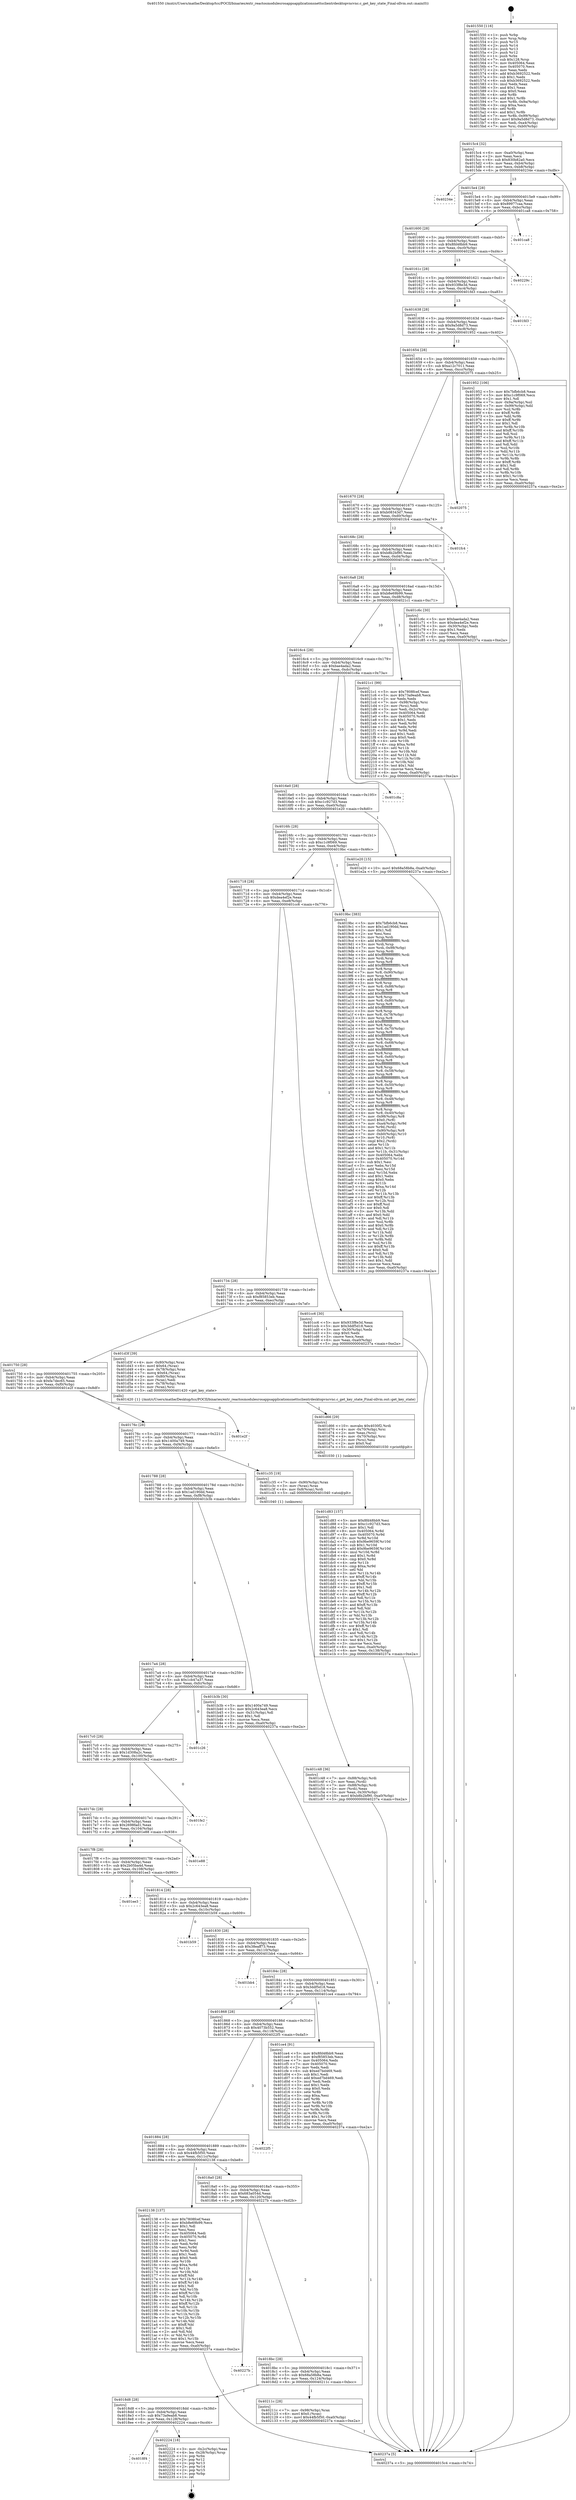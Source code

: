 digraph "0x401550" {
  label = "0x401550 (/mnt/c/Users/mathe/Desktop/tcc/POCII/binaries/extr_reactosmodulesrosappsapplicationsnettsclientrdesktopvncvnc.c_get_key_state_Final-ollvm.out::main(0))"
  labelloc = "t"
  node[shape=record]

  Entry [label="",width=0.3,height=0.3,shape=circle,fillcolor=black,style=filled]
  "0x4015c4" [label="{
     0x4015c4 [32]\l
     | [instrs]\l
     &nbsp;&nbsp;0x4015c4 \<+6\>: mov -0xa0(%rbp),%eax\l
     &nbsp;&nbsp;0x4015ca \<+2\>: mov %eax,%ecx\l
     &nbsp;&nbsp;0x4015cc \<+6\>: sub $0x830b82a0,%ecx\l
     &nbsp;&nbsp;0x4015d2 \<+6\>: mov %eax,-0xb4(%rbp)\l
     &nbsp;&nbsp;0x4015d8 \<+6\>: mov %ecx,-0xb8(%rbp)\l
     &nbsp;&nbsp;0x4015de \<+6\>: je 000000000040234e \<main+0xdfe\>\l
  }"]
  "0x40234e" [label="{
     0x40234e\l
  }", style=dashed]
  "0x4015e4" [label="{
     0x4015e4 [28]\l
     | [instrs]\l
     &nbsp;&nbsp;0x4015e4 \<+5\>: jmp 00000000004015e9 \<main+0x99\>\l
     &nbsp;&nbsp;0x4015e9 \<+6\>: mov -0xb4(%rbp),%eax\l
     &nbsp;&nbsp;0x4015ef \<+5\>: sub $0x89977caa,%eax\l
     &nbsp;&nbsp;0x4015f4 \<+6\>: mov %eax,-0xbc(%rbp)\l
     &nbsp;&nbsp;0x4015fa \<+6\>: je 0000000000401ca8 \<main+0x758\>\l
  }"]
  Exit [label="",width=0.3,height=0.3,shape=circle,fillcolor=black,style=filled,peripheries=2]
  "0x401ca8" [label="{
     0x401ca8\l
  }", style=dashed]
  "0x401600" [label="{
     0x401600 [28]\l
     | [instrs]\l
     &nbsp;&nbsp;0x401600 \<+5\>: jmp 0000000000401605 \<main+0xb5\>\l
     &nbsp;&nbsp;0x401605 \<+6\>: mov -0xb4(%rbp),%eax\l
     &nbsp;&nbsp;0x40160b \<+5\>: sub $0x8fd48bb9,%eax\l
     &nbsp;&nbsp;0x401610 \<+6\>: mov %eax,-0xc0(%rbp)\l
     &nbsp;&nbsp;0x401616 \<+6\>: je 000000000040229c \<main+0xd4c\>\l
  }"]
  "0x4018f4" [label="{
     0x4018f4\l
  }", style=dashed]
  "0x40229c" [label="{
     0x40229c\l
  }", style=dashed]
  "0x40161c" [label="{
     0x40161c [28]\l
     | [instrs]\l
     &nbsp;&nbsp;0x40161c \<+5\>: jmp 0000000000401621 \<main+0xd1\>\l
     &nbsp;&nbsp;0x401621 \<+6\>: mov -0xb4(%rbp),%eax\l
     &nbsp;&nbsp;0x401627 \<+5\>: sub $0x933f8e3d,%eax\l
     &nbsp;&nbsp;0x40162c \<+6\>: mov %eax,-0xc4(%rbp)\l
     &nbsp;&nbsp;0x401632 \<+6\>: je 0000000000401fd3 \<main+0xa83\>\l
  }"]
  "0x402224" [label="{
     0x402224 [18]\l
     | [instrs]\l
     &nbsp;&nbsp;0x402224 \<+3\>: mov -0x2c(%rbp),%eax\l
     &nbsp;&nbsp;0x402227 \<+4\>: lea -0x28(%rbp),%rsp\l
     &nbsp;&nbsp;0x40222b \<+1\>: pop %rbx\l
     &nbsp;&nbsp;0x40222c \<+2\>: pop %r12\l
     &nbsp;&nbsp;0x40222e \<+2\>: pop %r13\l
     &nbsp;&nbsp;0x402230 \<+2\>: pop %r14\l
     &nbsp;&nbsp;0x402232 \<+2\>: pop %r15\l
     &nbsp;&nbsp;0x402234 \<+1\>: pop %rbp\l
     &nbsp;&nbsp;0x402235 \<+1\>: ret\l
  }"]
  "0x401fd3" [label="{
     0x401fd3\l
  }", style=dashed]
  "0x401638" [label="{
     0x401638 [28]\l
     | [instrs]\l
     &nbsp;&nbsp;0x401638 \<+5\>: jmp 000000000040163d \<main+0xed\>\l
     &nbsp;&nbsp;0x40163d \<+6\>: mov -0xb4(%rbp),%eax\l
     &nbsp;&nbsp;0x401643 \<+5\>: sub $0x9a5d8d73,%eax\l
     &nbsp;&nbsp;0x401648 \<+6\>: mov %eax,-0xc8(%rbp)\l
     &nbsp;&nbsp;0x40164e \<+6\>: je 0000000000401952 \<main+0x402\>\l
  }"]
  "0x4018d8" [label="{
     0x4018d8 [28]\l
     | [instrs]\l
     &nbsp;&nbsp;0x4018d8 \<+5\>: jmp 00000000004018dd \<main+0x38d\>\l
     &nbsp;&nbsp;0x4018dd \<+6\>: mov -0xb4(%rbp),%eax\l
     &nbsp;&nbsp;0x4018e3 \<+5\>: sub $0x73a9eab8,%eax\l
     &nbsp;&nbsp;0x4018e8 \<+6\>: mov %eax,-0x128(%rbp)\l
     &nbsp;&nbsp;0x4018ee \<+6\>: je 0000000000402224 \<main+0xcd4\>\l
  }"]
  "0x401952" [label="{
     0x401952 [106]\l
     | [instrs]\l
     &nbsp;&nbsp;0x401952 \<+5\>: mov $0x7bfb6cb8,%eax\l
     &nbsp;&nbsp;0x401957 \<+5\>: mov $0xc1c9f069,%ecx\l
     &nbsp;&nbsp;0x40195c \<+2\>: mov $0x1,%dl\l
     &nbsp;&nbsp;0x40195e \<+7\>: mov -0x9a(%rbp),%sil\l
     &nbsp;&nbsp;0x401965 \<+7\>: mov -0x99(%rbp),%dil\l
     &nbsp;&nbsp;0x40196c \<+3\>: mov %sil,%r8b\l
     &nbsp;&nbsp;0x40196f \<+4\>: xor $0xff,%r8b\l
     &nbsp;&nbsp;0x401973 \<+3\>: mov %dil,%r9b\l
     &nbsp;&nbsp;0x401976 \<+4\>: xor $0xff,%r9b\l
     &nbsp;&nbsp;0x40197a \<+3\>: xor $0x1,%dl\l
     &nbsp;&nbsp;0x40197d \<+3\>: mov %r8b,%r10b\l
     &nbsp;&nbsp;0x401980 \<+4\>: and $0xff,%r10b\l
     &nbsp;&nbsp;0x401984 \<+3\>: and %dl,%sil\l
     &nbsp;&nbsp;0x401987 \<+3\>: mov %r9b,%r11b\l
     &nbsp;&nbsp;0x40198a \<+4\>: and $0xff,%r11b\l
     &nbsp;&nbsp;0x40198e \<+3\>: and %dl,%dil\l
     &nbsp;&nbsp;0x401991 \<+3\>: or %sil,%r10b\l
     &nbsp;&nbsp;0x401994 \<+3\>: or %dil,%r11b\l
     &nbsp;&nbsp;0x401997 \<+3\>: xor %r11b,%r10b\l
     &nbsp;&nbsp;0x40199a \<+3\>: or %r9b,%r8b\l
     &nbsp;&nbsp;0x40199d \<+4\>: xor $0xff,%r8b\l
     &nbsp;&nbsp;0x4019a1 \<+3\>: or $0x1,%dl\l
     &nbsp;&nbsp;0x4019a4 \<+3\>: and %dl,%r8b\l
     &nbsp;&nbsp;0x4019a7 \<+3\>: or %r8b,%r10b\l
     &nbsp;&nbsp;0x4019aa \<+4\>: test $0x1,%r10b\l
     &nbsp;&nbsp;0x4019ae \<+3\>: cmovne %ecx,%eax\l
     &nbsp;&nbsp;0x4019b1 \<+6\>: mov %eax,-0xa0(%rbp)\l
     &nbsp;&nbsp;0x4019b7 \<+5\>: jmp 000000000040237a \<main+0xe2a\>\l
  }"]
  "0x401654" [label="{
     0x401654 [28]\l
     | [instrs]\l
     &nbsp;&nbsp;0x401654 \<+5\>: jmp 0000000000401659 \<main+0x109\>\l
     &nbsp;&nbsp;0x401659 \<+6\>: mov -0xb4(%rbp),%eax\l
     &nbsp;&nbsp;0x40165f \<+5\>: sub $0xa12c7011,%eax\l
     &nbsp;&nbsp;0x401664 \<+6\>: mov %eax,-0xcc(%rbp)\l
     &nbsp;&nbsp;0x40166a \<+6\>: je 0000000000402075 \<main+0xb25\>\l
  }"]
  "0x40237a" [label="{
     0x40237a [5]\l
     | [instrs]\l
     &nbsp;&nbsp;0x40237a \<+5\>: jmp 00000000004015c4 \<main+0x74\>\l
  }"]
  "0x401550" [label="{
     0x401550 [116]\l
     | [instrs]\l
     &nbsp;&nbsp;0x401550 \<+1\>: push %rbp\l
     &nbsp;&nbsp;0x401551 \<+3\>: mov %rsp,%rbp\l
     &nbsp;&nbsp;0x401554 \<+2\>: push %r15\l
     &nbsp;&nbsp;0x401556 \<+2\>: push %r14\l
     &nbsp;&nbsp;0x401558 \<+2\>: push %r13\l
     &nbsp;&nbsp;0x40155a \<+2\>: push %r12\l
     &nbsp;&nbsp;0x40155c \<+1\>: push %rbx\l
     &nbsp;&nbsp;0x40155d \<+7\>: sub $0x128,%rsp\l
     &nbsp;&nbsp;0x401564 \<+7\>: mov 0x405064,%eax\l
     &nbsp;&nbsp;0x40156b \<+7\>: mov 0x405070,%ecx\l
     &nbsp;&nbsp;0x401572 \<+2\>: mov %eax,%edx\l
     &nbsp;&nbsp;0x401574 \<+6\>: add $0xb3692522,%edx\l
     &nbsp;&nbsp;0x40157a \<+3\>: sub $0x1,%edx\l
     &nbsp;&nbsp;0x40157d \<+6\>: sub $0xb3692522,%edx\l
     &nbsp;&nbsp;0x401583 \<+3\>: imul %edx,%eax\l
     &nbsp;&nbsp;0x401586 \<+3\>: and $0x1,%eax\l
     &nbsp;&nbsp;0x401589 \<+3\>: cmp $0x0,%eax\l
     &nbsp;&nbsp;0x40158c \<+4\>: sete %r8b\l
     &nbsp;&nbsp;0x401590 \<+4\>: and $0x1,%r8b\l
     &nbsp;&nbsp;0x401594 \<+7\>: mov %r8b,-0x9a(%rbp)\l
     &nbsp;&nbsp;0x40159b \<+3\>: cmp $0xa,%ecx\l
     &nbsp;&nbsp;0x40159e \<+4\>: setl %r8b\l
     &nbsp;&nbsp;0x4015a2 \<+4\>: and $0x1,%r8b\l
     &nbsp;&nbsp;0x4015a6 \<+7\>: mov %r8b,-0x99(%rbp)\l
     &nbsp;&nbsp;0x4015ad \<+10\>: movl $0x9a5d8d73,-0xa0(%rbp)\l
     &nbsp;&nbsp;0x4015b7 \<+6\>: mov %edi,-0xa4(%rbp)\l
     &nbsp;&nbsp;0x4015bd \<+7\>: mov %rsi,-0xb0(%rbp)\l
  }"]
  "0x40211c" [label="{
     0x40211c [28]\l
     | [instrs]\l
     &nbsp;&nbsp;0x40211c \<+7\>: mov -0x98(%rbp),%rax\l
     &nbsp;&nbsp;0x402123 \<+6\>: movl $0x0,(%rax)\l
     &nbsp;&nbsp;0x402129 \<+10\>: movl $0x44fb5f50,-0xa0(%rbp)\l
     &nbsp;&nbsp;0x402133 \<+5\>: jmp 000000000040237a \<main+0xe2a\>\l
  }"]
  "0x402075" [label="{
     0x402075\l
  }", style=dashed]
  "0x401670" [label="{
     0x401670 [28]\l
     | [instrs]\l
     &nbsp;&nbsp;0x401670 \<+5\>: jmp 0000000000401675 \<main+0x125\>\l
     &nbsp;&nbsp;0x401675 \<+6\>: mov -0xb4(%rbp),%eax\l
     &nbsp;&nbsp;0x40167b \<+5\>: sub $0xb08343d7,%eax\l
     &nbsp;&nbsp;0x401680 \<+6\>: mov %eax,-0xd0(%rbp)\l
     &nbsp;&nbsp;0x401686 \<+6\>: je 0000000000401fc4 \<main+0xa74\>\l
  }"]
  "0x4018bc" [label="{
     0x4018bc [28]\l
     | [instrs]\l
     &nbsp;&nbsp;0x4018bc \<+5\>: jmp 00000000004018c1 \<main+0x371\>\l
     &nbsp;&nbsp;0x4018c1 \<+6\>: mov -0xb4(%rbp),%eax\l
     &nbsp;&nbsp;0x4018c7 \<+5\>: sub $0x68a58b8a,%eax\l
     &nbsp;&nbsp;0x4018cc \<+6\>: mov %eax,-0x124(%rbp)\l
     &nbsp;&nbsp;0x4018d2 \<+6\>: je 000000000040211c \<main+0xbcc\>\l
  }"]
  "0x401fc4" [label="{
     0x401fc4\l
  }", style=dashed]
  "0x40168c" [label="{
     0x40168c [28]\l
     | [instrs]\l
     &nbsp;&nbsp;0x40168c \<+5\>: jmp 0000000000401691 \<main+0x141\>\l
     &nbsp;&nbsp;0x401691 \<+6\>: mov -0xb4(%rbp),%eax\l
     &nbsp;&nbsp;0x401697 \<+5\>: sub $0xb8b2bf90,%eax\l
     &nbsp;&nbsp;0x40169c \<+6\>: mov %eax,-0xd4(%rbp)\l
     &nbsp;&nbsp;0x4016a2 \<+6\>: je 0000000000401c6c \<main+0x71c\>\l
  }"]
  "0x40227b" [label="{
     0x40227b\l
  }", style=dashed]
  "0x401c6c" [label="{
     0x401c6c [30]\l
     | [instrs]\l
     &nbsp;&nbsp;0x401c6c \<+5\>: mov $0xbae4ada2,%eax\l
     &nbsp;&nbsp;0x401c71 \<+5\>: mov $0xdea4ef2e,%ecx\l
     &nbsp;&nbsp;0x401c76 \<+3\>: mov -0x30(%rbp),%edx\l
     &nbsp;&nbsp;0x401c79 \<+3\>: cmp $0x1,%edx\l
     &nbsp;&nbsp;0x401c7c \<+3\>: cmovl %ecx,%eax\l
     &nbsp;&nbsp;0x401c7f \<+6\>: mov %eax,-0xa0(%rbp)\l
     &nbsp;&nbsp;0x401c85 \<+5\>: jmp 000000000040237a \<main+0xe2a\>\l
  }"]
  "0x4016a8" [label="{
     0x4016a8 [28]\l
     | [instrs]\l
     &nbsp;&nbsp;0x4016a8 \<+5\>: jmp 00000000004016ad \<main+0x15d\>\l
     &nbsp;&nbsp;0x4016ad \<+6\>: mov -0xb4(%rbp),%eax\l
     &nbsp;&nbsp;0x4016b3 \<+5\>: sub $0xb8e69b99,%eax\l
     &nbsp;&nbsp;0x4016b8 \<+6\>: mov %eax,-0xd8(%rbp)\l
     &nbsp;&nbsp;0x4016be \<+6\>: je 00000000004021c1 \<main+0xc71\>\l
  }"]
  "0x4018a0" [label="{
     0x4018a0 [28]\l
     | [instrs]\l
     &nbsp;&nbsp;0x4018a0 \<+5\>: jmp 00000000004018a5 \<main+0x355\>\l
     &nbsp;&nbsp;0x4018a5 \<+6\>: mov -0xb4(%rbp),%eax\l
     &nbsp;&nbsp;0x4018ab \<+5\>: sub $0x683a054d,%eax\l
     &nbsp;&nbsp;0x4018b0 \<+6\>: mov %eax,-0x120(%rbp)\l
     &nbsp;&nbsp;0x4018b6 \<+6\>: je 000000000040227b \<main+0xd2b\>\l
  }"]
  "0x4021c1" [label="{
     0x4021c1 [99]\l
     | [instrs]\l
     &nbsp;&nbsp;0x4021c1 \<+5\>: mov $0x7808fcef,%eax\l
     &nbsp;&nbsp;0x4021c6 \<+5\>: mov $0x73a9eab8,%ecx\l
     &nbsp;&nbsp;0x4021cb \<+2\>: xor %edx,%edx\l
     &nbsp;&nbsp;0x4021cd \<+7\>: mov -0x98(%rbp),%rsi\l
     &nbsp;&nbsp;0x4021d4 \<+2\>: mov (%rsi),%edi\l
     &nbsp;&nbsp;0x4021d6 \<+3\>: mov %edi,-0x2c(%rbp)\l
     &nbsp;&nbsp;0x4021d9 \<+7\>: mov 0x405064,%edi\l
     &nbsp;&nbsp;0x4021e0 \<+8\>: mov 0x405070,%r8d\l
     &nbsp;&nbsp;0x4021e8 \<+3\>: sub $0x1,%edx\l
     &nbsp;&nbsp;0x4021eb \<+3\>: mov %edi,%r9d\l
     &nbsp;&nbsp;0x4021ee \<+3\>: add %edx,%r9d\l
     &nbsp;&nbsp;0x4021f1 \<+4\>: imul %r9d,%edi\l
     &nbsp;&nbsp;0x4021f5 \<+3\>: and $0x1,%edi\l
     &nbsp;&nbsp;0x4021f8 \<+3\>: cmp $0x0,%edi\l
     &nbsp;&nbsp;0x4021fb \<+4\>: sete %r10b\l
     &nbsp;&nbsp;0x4021ff \<+4\>: cmp $0xa,%r8d\l
     &nbsp;&nbsp;0x402203 \<+4\>: setl %r11b\l
     &nbsp;&nbsp;0x402207 \<+3\>: mov %r10b,%bl\l
     &nbsp;&nbsp;0x40220a \<+3\>: and %r11b,%bl\l
     &nbsp;&nbsp;0x40220d \<+3\>: xor %r11b,%r10b\l
     &nbsp;&nbsp;0x402210 \<+3\>: or %r10b,%bl\l
     &nbsp;&nbsp;0x402213 \<+3\>: test $0x1,%bl\l
     &nbsp;&nbsp;0x402216 \<+3\>: cmovne %ecx,%eax\l
     &nbsp;&nbsp;0x402219 \<+6\>: mov %eax,-0xa0(%rbp)\l
     &nbsp;&nbsp;0x40221f \<+5\>: jmp 000000000040237a \<main+0xe2a\>\l
  }"]
  "0x4016c4" [label="{
     0x4016c4 [28]\l
     | [instrs]\l
     &nbsp;&nbsp;0x4016c4 \<+5\>: jmp 00000000004016c9 \<main+0x179\>\l
     &nbsp;&nbsp;0x4016c9 \<+6\>: mov -0xb4(%rbp),%eax\l
     &nbsp;&nbsp;0x4016cf \<+5\>: sub $0xbae4ada2,%eax\l
     &nbsp;&nbsp;0x4016d4 \<+6\>: mov %eax,-0xdc(%rbp)\l
     &nbsp;&nbsp;0x4016da \<+6\>: je 0000000000401c8a \<main+0x73a\>\l
  }"]
  "0x402138" [label="{
     0x402138 [137]\l
     | [instrs]\l
     &nbsp;&nbsp;0x402138 \<+5\>: mov $0x7808fcef,%eax\l
     &nbsp;&nbsp;0x40213d \<+5\>: mov $0xb8e69b99,%ecx\l
     &nbsp;&nbsp;0x402142 \<+2\>: mov $0x1,%dl\l
     &nbsp;&nbsp;0x402144 \<+2\>: xor %esi,%esi\l
     &nbsp;&nbsp;0x402146 \<+7\>: mov 0x405064,%edi\l
     &nbsp;&nbsp;0x40214d \<+8\>: mov 0x405070,%r8d\l
     &nbsp;&nbsp;0x402155 \<+3\>: sub $0x1,%esi\l
     &nbsp;&nbsp;0x402158 \<+3\>: mov %edi,%r9d\l
     &nbsp;&nbsp;0x40215b \<+3\>: add %esi,%r9d\l
     &nbsp;&nbsp;0x40215e \<+4\>: imul %r9d,%edi\l
     &nbsp;&nbsp;0x402162 \<+3\>: and $0x1,%edi\l
     &nbsp;&nbsp;0x402165 \<+3\>: cmp $0x0,%edi\l
     &nbsp;&nbsp;0x402168 \<+4\>: sete %r10b\l
     &nbsp;&nbsp;0x40216c \<+4\>: cmp $0xa,%r8d\l
     &nbsp;&nbsp;0x402170 \<+4\>: setl %r11b\l
     &nbsp;&nbsp;0x402174 \<+3\>: mov %r10b,%bl\l
     &nbsp;&nbsp;0x402177 \<+3\>: xor $0xff,%bl\l
     &nbsp;&nbsp;0x40217a \<+3\>: mov %r11b,%r14b\l
     &nbsp;&nbsp;0x40217d \<+4\>: xor $0xff,%r14b\l
     &nbsp;&nbsp;0x402181 \<+3\>: xor $0x1,%dl\l
     &nbsp;&nbsp;0x402184 \<+3\>: mov %bl,%r15b\l
     &nbsp;&nbsp;0x402187 \<+4\>: and $0xff,%r15b\l
     &nbsp;&nbsp;0x40218b \<+3\>: and %dl,%r10b\l
     &nbsp;&nbsp;0x40218e \<+3\>: mov %r14b,%r12b\l
     &nbsp;&nbsp;0x402191 \<+4\>: and $0xff,%r12b\l
     &nbsp;&nbsp;0x402195 \<+3\>: and %dl,%r11b\l
     &nbsp;&nbsp;0x402198 \<+3\>: or %r10b,%r15b\l
     &nbsp;&nbsp;0x40219b \<+3\>: or %r11b,%r12b\l
     &nbsp;&nbsp;0x40219e \<+3\>: xor %r12b,%r15b\l
     &nbsp;&nbsp;0x4021a1 \<+3\>: or %r14b,%bl\l
     &nbsp;&nbsp;0x4021a4 \<+3\>: xor $0xff,%bl\l
     &nbsp;&nbsp;0x4021a7 \<+3\>: or $0x1,%dl\l
     &nbsp;&nbsp;0x4021aa \<+2\>: and %dl,%bl\l
     &nbsp;&nbsp;0x4021ac \<+3\>: or %bl,%r15b\l
     &nbsp;&nbsp;0x4021af \<+4\>: test $0x1,%r15b\l
     &nbsp;&nbsp;0x4021b3 \<+3\>: cmovne %ecx,%eax\l
     &nbsp;&nbsp;0x4021b6 \<+6\>: mov %eax,-0xa0(%rbp)\l
     &nbsp;&nbsp;0x4021bc \<+5\>: jmp 000000000040237a \<main+0xe2a\>\l
  }"]
  "0x401c8a" [label="{
     0x401c8a\l
  }", style=dashed]
  "0x4016e0" [label="{
     0x4016e0 [28]\l
     | [instrs]\l
     &nbsp;&nbsp;0x4016e0 \<+5\>: jmp 00000000004016e5 \<main+0x195\>\l
     &nbsp;&nbsp;0x4016e5 \<+6\>: mov -0xb4(%rbp),%eax\l
     &nbsp;&nbsp;0x4016eb \<+5\>: sub $0xc1c927d3,%eax\l
     &nbsp;&nbsp;0x4016f0 \<+6\>: mov %eax,-0xe0(%rbp)\l
     &nbsp;&nbsp;0x4016f6 \<+6\>: je 0000000000401e20 \<main+0x8d0\>\l
  }"]
  "0x401884" [label="{
     0x401884 [28]\l
     | [instrs]\l
     &nbsp;&nbsp;0x401884 \<+5\>: jmp 0000000000401889 \<main+0x339\>\l
     &nbsp;&nbsp;0x401889 \<+6\>: mov -0xb4(%rbp),%eax\l
     &nbsp;&nbsp;0x40188f \<+5\>: sub $0x44fb5f50,%eax\l
     &nbsp;&nbsp;0x401894 \<+6\>: mov %eax,-0x11c(%rbp)\l
     &nbsp;&nbsp;0x40189a \<+6\>: je 0000000000402138 \<main+0xbe8\>\l
  }"]
  "0x401e20" [label="{
     0x401e20 [15]\l
     | [instrs]\l
     &nbsp;&nbsp;0x401e20 \<+10\>: movl $0x68a58b8a,-0xa0(%rbp)\l
     &nbsp;&nbsp;0x401e2a \<+5\>: jmp 000000000040237a \<main+0xe2a\>\l
  }"]
  "0x4016fc" [label="{
     0x4016fc [28]\l
     | [instrs]\l
     &nbsp;&nbsp;0x4016fc \<+5\>: jmp 0000000000401701 \<main+0x1b1\>\l
     &nbsp;&nbsp;0x401701 \<+6\>: mov -0xb4(%rbp),%eax\l
     &nbsp;&nbsp;0x401707 \<+5\>: sub $0xc1c9f069,%eax\l
     &nbsp;&nbsp;0x40170c \<+6\>: mov %eax,-0xe4(%rbp)\l
     &nbsp;&nbsp;0x401712 \<+6\>: je 00000000004019bc \<main+0x46c\>\l
  }"]
  "0x4022f5" [label="{
     0x4022f5\l
  }", style=dashed]
  "0x4019bc" [label="{
     0x4019bc [383]\l
     | [instrs]\l
     &nbsp;&nbsp;0x4019bc \<+5\>: mov $0x7bfb6cb8,%eax\l
     &nbsp;&nbsp;0x4019c1 \<+5\>: mov $0x1ad190dd,%ecx\l
     &nbsp;&nbsp;0x4019c6 \<+2\>: mov $0x1,%dl\l
     &nbsp;&nbsp;0x4019c8 \<+2\>: xor %esi,%esi\l
     &nbsp;&nbsp;0x4019ca \<+3\>: mov %rsp,%rdi\l
     &nbsp;&nbsp;0x4019cd \<+4\>: add $0xfffffffffffffff0,%rdi\l
     &nbsp;&nbsp;0x4019d1 \<+3\>: mov %rdi,%rsp\l
     &nbsp;&nbsp;0x4019d4 \<+7\>: mov %rdi,-0x98(%rbp)\l
     &nbsp;&nbsp;0x4019db \<+3\>: mov %rsp,%rdi\l
     &nbsp;&nbsp;0x4019de \<+4\>: add $0xfffffffffffffff0,%rdi\l
     &nbsp;&nbsp;0x4019e2 \<+3\>: mov %rdi,%rsp\l
     &nbsp;&nbsp;0x4019e5 \<+3\>: mov %rsp,%r8\l
     &nbsp;&nbsp;0x4019e8 \<+4\>: add $0xfffffffffffffff0,%r8\l
     &nbsp;&nbsp;0x4019ec \<+3\>: mov %r8,%rsp\l
     &nbsp;&nbsp;0x4019ef \<+7\>: mov %r8,-0x90(%rbp)\l
     &nbsp;&nbsp;0x4019f6 \<+3\>: mov %rsp,%r8\l
     &nbsp;&nbsp;0x4019f9 \<+4\>: add $0xfffffffffffffff0,%r8\l
     &nbsp;&nbsp;0x4019fd \<+3\>: mov %r8,%rsp\l
     &nbsp;&nbsp;0x401a00 \<+7\>: mov %r8,-0x88(%rbp)\l
     &nbsp;&nbsp;0x401a07 \<+3\>: mov %rsp,%r8\l
     &nbsp;&nbsp;0x401a0a \<+4\>: add $0xfffffffffffffff0,%r8\l
     &nbsp;&nbsp;0x401a0e \<+3\>: mov %r8,%rsp\l
     &nbsp;&nbsp;0x401a11 \<+4\>: mov %r8,-0x80(%rbp)\l
     &nbsp;&nbsp;0x401a15 \<+3\>: mov %rsp,%r8\l
     &nbsp;&nbsp;0x401a18 \<+4\>: add $0xfffffffffffffff0,%r8\l
     &nbsp;&nbsp;0x401a1c \<+3\>: mov %r8,%rsp\l
     &nbsp;&nbsp;0x401a1f \<+4\>: mov %r8,-0x78(%rbp)\l
     &nbsp;&nbsp;0x401a23 \<+3\>: mov %rsp,%r8\l
     &nbsp;&nbsp;0x401a26 \<+4\>: add $0xfffffffffffffff0,%r8\l
     &nbsp;&nbsp;0x401a2a \<+3\>: mov %r8,%rsp\l
     &nbsp;&nbsp;0x401a2d \<+4\>: mov %r8,-0x70(%rbp)\l
     &nbsp;&nbsp;0x401a31 \<+3\>: mov %rsp,%r8\l
     &nbsp;&nbsp;0x401a34 \<+4\>: add $0xfffffffffffffff0,%r8\l
     &nbsp;&nbsp;0x401a38 \<+3\>: mov %r8,%rsp\l
     &nbsp;&nbsp;0x401a3b \<+4\>: mov %r8,-0x68(%rbp)\l
     &nbsp;&nbsp;0x401a3f \<+3\>: mov %rsp,%r8\l
     &nbsp;&nbsp;0x401a42 \<+4\>: add $0xfffffffffffffff0,%r8\l
     &nbsp;&nbsp;0x401a46 \<+3\>: mov %r8,%rsp\l
     &nbsp;&nbsp;0x401a49 \<+4\>: mov %r8,-0x60(%rbp)\l
     &nbsp;&nbsp;0x401a4d \<+3\>: mov %rsp,%r8\l
     &nbsp;&nbsp;0x401a50 \<+4\>: add $0xfffffffffffffff0,%r8\l
     &nbsp;&nbsp;0x401a54 \<+3\>: mov %r8,%rsp\l
     &nbsp;&nbsp;0x401a57 \<+4\>: mov %r8,-0x58(%rbp)\l
     &nbsp;&nbsp;0x401a5b \<+3\>: mov %rsp,%r8\l
     &nbsp;&nbsp;0x401a5e \<+4\>: add $0xfffffffffffffff0,%r8\l
     &nbsp;&nbsp;0x401a62 \<+3\>: mov %r8,%rsp\l
     &nbsp;&nbsp;0x401a65 \<+4\>: mov %r8,-0x50(%rbp)\l
     &nbsp;&nbsp;0x401a69 \<+3\>: mov %rsp,%r8\l
     &nbsp;&nbsp;0x401a6c \<+4\>: add $0xfffffffffffffff0,%r8\l
     &nbsp;&nbsp;0x401a70 \<+3\>: mov %r8,%rsp\l
     &nbsp;&nbsp;0x401a73 \<+4\>: mov %r8,-0x48(%rbp)\l
     &nbsp;&nbsp;0x401a77 \<+3\>: mov %rsp,%r8\l
     &nbsp;&nbsp;0x401a7a \<+4\>: add $0xfffffffffffffff0,%r8\l
     &nbsp;&nbsp;0x401a7e \<+3\>: mov %r8,%rsp\l
     &nbsp;&nbsp;0x401a81 \<+4\>: mov %r8,-0x40(%rbp)\l
     &nbsp;&nbsp;0x401a85 \<+7\>: mov -0x98(%rbp),%r8\l
     &nbsp;&nbsp;0x401a8c \<+7\>: movl $0x0,(%r8)\l
     &nbsp;&nbsp;0x401a93 \<+7\>: mov -0xa4(%rbp),%r9d\l
     &nbsp;&nbsp;0x401a9a \<+3\>: mov %r9d,(%rdi)\l
     &nbsp;&nbsp;0x401a9d \<+7\>: mov -0x90(%rbp),%r8\l
     &nbsp;&nbsp;0x401aa4 \<+7\>: mov -0xb0(%rbp),%r10\l
     &nbsp;&nbsp;0x401aab \<+3\>: mov %r10,(%r8)\l
     &nbsp;&nbsp;0x401aae \<+3\>: cmpl $0x2,(%rdi)\l
     &nbsp;&nbsp;0x401ab1 \<+4\>: setne %r11b\l
     &nbsp;&nbsp;0x401ab5 \<+4\>: and $0x1,%r11b\l
     &nbsp;&nbsp;0x401ab9 \<+4\>: mov %r11b,-0x31(%rbp)\l
     &nbsp;&nbsp;0x401abd \<+7\>: mov 0x405064,%ebx\l
     &nbsp;&nbsp;0x401ac4 \<+8\>: mov 0x405070,%r14d\l
     &nbsp;&nbsp;0x401acc \<+3\>: sub $0x1,%esi\l
     &nbsp;&nbsp;0x401acf \<+3\>: mov %ebx,%r15d\l
     &nbsp;&nbsp;0x401ad2 \<+3\>: add %esi,%r15d\l
     &nbsp;&nbsp;0x401ad5 \<+4\>: imul %r15d,%ebx\l
     &nbsp;&nbsp;0x401ad9 \<+3\>: and $0x1,%ebx\l
     &nbsp;&nbsp;0x401adc \<+3\>: cmp $0x0,%ebx\l
     &nbsp;&nbsp;0x401adf \<+4\>: sete %r11b\l
     &nbsp;&nbsp;0x401ae3 \<+4\>: cmp $0xa,%r14d\l
     &nbsp;&nbsp;0x401ae7 \<+4\>: setl %r12b\l
     &nbsp;&nbsp;0x401aeb \<+3\>: mov %r11b,%r13b\l
     &nbsp;&nbsp;0x401aee \<+4\>: xor $0xff,%r13b\l
     &nbsp;&nbsp;0x401af2 \<+3\>: mov %r12b,%sil\l
     &nbsp;&nbsp;0x401af5 \<+4\>: xor $0xff,%sil\l
     &nbsp;&nbsp;0x401af9 \<+3\>: xor $0x0,%dl\l
     &nbsp;&nbsp;0x401afc \<+3\>: mov %r13b,%dil\l
     &nbsp;&nbsp;0x401aff \<+4\>: and $0x0,%dil\l
     &nbsp;&nbsp;0x401b03 \<+3\>: and %dl,%r11b\l
     &nbsp;&nbsp;0x401b06 \<+3\>: mov %sil,%r8b\l
     &nbsp;&nbsp;0x401b09 \<+4\>: and $0x0,%r8b\l
     &nbsp;&nbsp;0x401b0d \<+3\>: and %dl,%r12b\l
     &nbsp;&nbsp;0x401b10 \<+3\>: or %r11b,%dil\l
     &nbsp;&nbsp;0x401b13 \<+3\>: or %r12b,%r8b\l
     &nbsp;&nbsp;0x401b16 \<+3\>: xor %r8b,%dil\l
     &nbsp;&nbsp;0x401b19 \<+3\>: or %sil,%r13b\l
     &nbsp;&nbsp;0x401b1c \<+4\>: xor $0xff,%r13b\l
     &nbsp;&nbsp;0x401b20 \<+3\>: or $0x0,%dl\l
     &nbsp;&nbsp;0x401b23 \<+3\>: and %dl,%r13b\l
     &nbsp;&nbsp;0x401b26 \<+3\>: or %r13b,%dil\l
     &nbsp;&nbsp;0x401b29 \<+4\>: test $0x1,%dil\l
     &nbsp;&nbsp;0x401b2d \<+3\>: cmovne %ecx,%eax\l
     &nbsp;&nbsp;0x401b30 \<+6\>: mov %eax,-0xa0(%rbp)\l
     &nbsp;&nbsp;0x401b36 \<+5\>: jmp 000000000040237a \<main+0xe2a\>\l
  }"]
  "0x401718" [label="{
     0x401718 [28]\l
     | [instrs]\l
     &nbsp;&nbsp;0x401718 \<+5\>: jmp 000000000040171d \<main+0x1cd\>\l
     &nbsp;&nbsp;0x40171d \<+6\>: mov -0xb4(%rbp),%eax\l
     &nbsp;&nbsp;0x401723 \<+5\>: sub $0xdea4ef2e,%eax\l
     &nbsp;&nbsp;0x401728 \<+6\>: mov %eax,-0xe8(%rbp)\l
     &nbsp;&nbsp;0x40172e \<+6\>: je 0000000000401cc6 \<main+0x776\>\l
  }"]
  "0x401d83" [label="{
     0x401d83 [157]\l
     | [instrs]\l
     &nbsp;&nbsp;0x401d83 \<+5\>: mov $0x8fd48bb9,%esi\l
     &nbsp;&nbsp;0x401d88 \<+5\>: mov $0xc1c927d3,%ecx\l
     &nbsp;&nbsp;0x401d8d \<+2\>: mov $0x1,%dl\l
     &nbsp;&nbsp;0x401d8f \<+8\>: mov 0x405064,%r8d\l
     &nbsp;&nbsp;0x401d97 \<+8\>: mov 0x405070,%r9d\l
     &nbsp;&nbsp;0x401d9f \<+3\>: mov %r8d,%r10d\l
     &nbsp;&nbsp;0x401da2 \<+7\>: sub $0x9be9659f,%r10d\l
     &nbsp;&nbsp;0x401da9 \<+4\>: sub $0x1,%r10d\l
     &nbsp;&nbsp;0x401dad \<+7\>: add $0x9be9659f,%r10d\l
     &nbsp;&nbsp;0x401db4 \<+4\>: imul %r10d,%r8d\l
     &nbsp;&nbsp;0x401db8 \<+4\>: and $0x1,%r8d\l
     &nbsp;&nbsp;0x401dbc \<+4\>: cmp $0x0,%r8d\l
     &nbsp;&nbsp;0x401dc0 \<+4\>: sete %r11b\l
     &nbsp;&nbsp;0x401dc4 \<+4\>: cmp $0xa,%r9d\l
     &nbsp;&nbsp;0x401dc8 \<+3\>: setl %bl\l
     &nbsp;&nbsp;0x401dcb \<+3\>: mov %r11b,%r14b\l
     &nbsp;&nbsp;0x401dce \<+4\>: xor $0xff,%r14b\l
     &nbsp;&nbsp;0x401dd2 \<+3\>: mov %bl,%r15b\l
     &nbsp;&nbsp;0x401dd5 \<+4\>: xor $0xff,%r15b\l
     &nbsp;&nbsp;0x401dd9 \<+3\>: xor $0x1,%dl\l
     &nbsp;&nbsp;0x401ddc \<+3\>: mov %r14b,%r12b\l
     &nbsp;&nbsp;0x401ddf \<+4\>: and $0xff,%r12b\l
     &nbsp;&nbsp;0x401de3 \<+3\>: and %dl,%r11b\l
     &nbsp;&nbsp;0x401de6 \<+3\>: mov %r15b,%r13b\l
     &nbsp;&nbsp;0x401de9 \<+4\>: and $0xff,%r13b\l
     &nbsp;&nbsp;0x401ded \<+2\>: and %dl,%bl\l
     &nbsp;&nbsp;0x401def \<+3\>: or %r11b,%r12b\l
     &nbsp;&nbsp;0x401df2 \<+3\>: or %bl,%r13b\l
     &nbsp;&nbsp;0x401df5 \<+3\>: xor %r13b,%r12b\l
     &nbsp;&nbsp;0x401df8 \<+3\>: or %r15b,%r14b\l
     &nbsp;&nbsp;0x401dfb \<+4\>: xor $0xff,%r14b\l
     &nbsp;&nbsp;0x401dff \<+3\>: or $0x1,%dl\l
     &nbsp;&nbsp;0x401e02 \<+3\>: and %dl,%r14b\l
     &nbsp;&nbsp;0x401e05 \<+3\>: or %r14b,%r12b\l
     &nbsp;&nbsp;0x401e08 \<+4\>: test $0x1,%r12b\l
     &nbsp;&nbsp;0x401e0c \<+3\>: cmovne %ecx,%esi\l
     &nbsp;&nbsp;0x401e0f \<+6\>: mov %esi,-0xa0(%rbp)\l
     &nbsp;&nbsp;0x401e15 \<+6\>: mov %eax,-0x138(%rbp)\l
     &nbsp;&nbsp;0x401e1b \<+5\>: jmp 000000000040237a \<main+0xe2a\>\l
  }"]
  "0x401d66" [label="{
     0x401d66 [29]\l
     | [instrs]\l
     &nbsp;&nbsp;0x401d66 \<+10\>: movabs $0x4030f2,%rdi\l
     &nbsp;&nbsp;0x401d70 \<+4\>: mov -0x70(%rbp),%rsi\l
     &nbsp;&nbsp;0x401d74 \<+2\>: mov %eax,(%rsi)\l
     &nbsp;&nbsp;0x401d76 \<+4\>: mov -0x70(%rbp),%rsi\l
     &nbsp;&nbsp;0x401d7a \<+2\>: mov (%rsi),%esi\l
     &nbsp;&nbsp;0x401d7c \<+2\>: mov $0x0,%al\l
     &nbsp;&nbsp;0x401d7e \<+5\>: call 0000000000401030 \<printf@plt\>\l
     | [calls]\l
     &nbsp;&nbsp;0x401030 \{1\} (unknown)\l
  }"]
  "0x401cc6" [label="{
     0x401cc6 [30]\l
     | [instrs]\l
     &nbsp;&nbsp;0x401cc6 \<+5\>: mov $0x933f8e3d,%eax\l
     &nbsp;&nbsp;0x401ccb \<+5\>: mov $0x3ddf5d18,%ecx\l
     &nbsp;&nbsp;0x401cd0 \<+3\>: mov -0x30(%rbp),%edx\l
     &nbsp;&nbsp;0x401cd3 \<+3\>: cmp $0x0,%edx\l
     &nbsp;&nbsp;0x401cd6 \<+3\>: cmove %ecx,%eax\l
     &nbsp;&nbsp;0x401cd9 \<+6\>: mov %eax,-0xa0(%rbp)\l
     &nbsp;&nbsp;0x401cdf \<+5\>: jmp 000000000040237a \<main+0xe2a\>\l
  }"]
  "0x401734" [label="{
     0x401734 [28]\l
     | [instrs]\l
     &nbsp;&nbsp;0x401734 \<+5\>: jmp 0000000000401739 \<main+0x1e9\>\l
     &nbsp;&nbsp;0x401739 \<+6\>: mov -0xb4(%rbp),%eax\l
     &nbsp;&nbsp;0x40173f \<+5\>: sub $0xf85853eb,%eax\l
     &nbsp;&nbsp;0x401744 \<+6\>: mov %eax,-0xec(%rbp)\l
     &nbsp;&nbsp;0x40174a \<+6\>: je 0000000000401d3f \<main+0x7ef\>\l
  }"]
  "0x401868" [label="{
     0x401868 [28]\l
     | [instrs]\l
     &nbsp;&nbsp;0x401868 \<+5\>: jmp 000000000040186d \<main+0x31d\>\l
     &nbsp;&nbsp;0x40186d \<+6\>: mov -0xb4(%rbp),%eax\l
     &nbsp;&nbsp;0x401873 \<+5\>: sub $0x4073b552,%eax\l
     &nbsp;&nbsp;0x401878 \<+6\>: mov %eax,-0x118(%rbp)\l
     &nbsp;&nbsp;0x40187e \<+6\>: je 00000000004022f5 \<main+0xda5\>\l
  }"]
  "0x401d3f" [label="{
     0x401d3f [39]\l
     | [instrs]\l
     &nbsp;&nbsp;0x401d3f \<+4\>: mov -0x80(%rbp),%rax\l
     &nbsp;&nbsp;0x401d43 \<+6\>: movl $0x64,(%rax)\l
     &nbsp;&nbsp;0x401d49 \<+4\>: mov -0x78(%rbp),%rax\l
     &nbsp;&nbsp;0x401d4d \<+7\>: movq $0x64,(%rax)\l
     &nbsp;&nbsp;0x401d54 \<+4\>: mov -0x80(%rbp),%rax\l
     &nbsp;&nbsp;0x401d58 \<+2\>: mov (%rax),%edi\l
     &nbsp;&nbsp;0x401d5a \<+4\>: mov -0x78(%rbp),%rax\l
     &nbsp;&nbsp;0x401d5e \<+3\>: mov (%rax),%rsi\l
     &nbsp;&nbsp;0x401d61 \<+5\>: call 0000000000401420 \<get_key_state\>\l
     | [calls]\l
     &nbsp;&nbsp;0x401420 \{1\} (/mnt/c/Users/mathe/Desktop/tcc/POCII/binaries/extr_reactosmodulesrosappsapplicationsnettsclientrdesktopvncvnc.c_get_key_state_Final-ollvm.out::get_key_state)\l
  }"]
  "0x401750" [label="{
     0x401750 [28]\l
     | [instrs]\l
     &nbsp;&nbsp;0x401750 \<+5\>: jmp 0000000000401755 \<main+0x205\>\l
     &nbsp;&nbsp;0x401755 \<+6\>: mov -0xb4(%rbp),%eax\l
     &nbsp;&nbsp;0x40175b \<+5\>: sub $0xfa7dec65,%eax\l
     &nbsp;&nbsp;0x401760 \<+6\>: mov %eax,-0xf0(%rbp)\l
     &nbsp;&nbsp;0x401766 \<+6\>: je 0000000000401e2f \<main+0x8df\>\l
  }"]
  "0x401ce4" [label="{
     0x401ce4 [91]\l
     | [instrs]\l
     &nbsp;&nbsp;0x401ce4 \<+5\>: mov $0x8fd48bb9,%eax\l
     &nbsp;&nbsp;0x401ce9 \<+5\>: mov $0xf85853eb,%ecx\l
     &nbsp;&nbsp;0x401cee \<+7\>: mov 0x405064,%edx\l
     &nbsp;&nbsp;0x401cf5 \<+7\>: mov 0x405070,%esi\l
     &nbsp;&nbsp;0x401cfc \<+2\>: mov %edx,%edi\l
     &nbsp;&nbsp;0x401cfe \<+6\>: sub $0xed7bd469,%edi\l
     &nbsp;&nbsp;0x401d04 \<+3\>: sub $0x1,%edi\l
     &nbsp;&nbsp;0x401d07 \<+6\>: add $0xed7bd469,%edi\l
     &nbsp;&nbsp;0x401d0d \<+3\>: imul %edi,%edx\l
     &nbsp;&nbsp;0x401d10 \<+3\>: and $0x1,%edx\l
     &nbsp;&nbsp;0x401d13 \<+3\>: cmp $0x0,%edx\l
     &nbsp;&nbsp;0x401d16 \<+4\>: sete %r8b\l
     &nbsp;&nbsp;0x401d1a \<+3\>: cmp $0xa,%esi\l
     &nbsp;&nbsp;0x401d1d \<+4\>: setl %r9b\l
     &nbsp;&nbsp;0x401d21 \<+3\>: mov %r8b,%r10b\l
     &nbsp;&nbsp;0x401d24 \<+3\>: and %r9b,%r10b\l
     &nbsp;&nbsp;0x401d27 \<+3\>: xor %r9b,%r8b\l
     &nbsp;&nbsp;0x401d2a \<+3\>: or %r8b,%r10b\l
     &nbsp;&nbsp;0x401d2d \<+4\>: test $0x1,%r10b\l
     &nbsp;&nbsp;0x401d31 \<+3\>: cmovne %ecx,%eax\l
     &nbsp;&nbsp;0x401d34 \<+6\>: mov %eax,-0xa0(%rbp)\l
     &nbsp;&nbsp;0x401d3a \<+5\>: jmp 000000000040237a \<main+0xe2a\>\l
  }"]
  "0x401e2f" [label="{
     0x401e2f\l
  }", style=dashed]
  "0x40176c" [label="{
     0x40176c [28]\l
     | [instrs]\l
     &nbsp;&nbsp;0x40176c \<+5\>: jmp 0000000000401771 \<main+0x221\>\l
     &nbsp;&nbsp;0x401771 \<+6\>: mov -0xb4(%rbp),%eax\l
     &nbsp;&nbsp;0x401777 \<+5\>: sub $0x1400a749,%eax\l
     &nbsp;&nbsp;0x40177c \<+6\>: mov %eax,-0xf4(%rbp)\l
     &nbsp;&nbsp;0x401782 \<+6\>: je 0000000000401c35 \<main+0x6e5\>\l
  }"]
  "0x40184c" [label="{
     0x40184c [28]\l
     | [instrs]\l
     &nbsp;&nbsp;0x40184c \<+5\>: jmp 0000000000401851 \<main+0x301\>\l
     &nbsp;&nbsp;0x401851 \<+6\>: mov -0xb4(%rbp),%eax\l
     &nbsp;&nbsp;0x401857 \<+5\>: sub $0x3ddf5d18,%eax\l
     &nbsp;&nbsp;0x40185c \<+6\>: mov %eax,-0x114(%rbp)\l
     &nbsp;&nbsp;0x401862 \<+6\>: je 0000000000401ce4 \<main+0x794\>\l
  }"]
  "0x401c35" [label="{
     0x401c35 [19]\l
     | [instrs]\l
     &nbsp;&nbsp;0x401c35 \<+7\>: mov -0x90(%rbp),%rax\l
     &nbsp;&nbsp;0x401c3c \<+3\>: mov (%rax),%rax\l
     &nbsp;&nbsp;0x401c3f \<+4\>: mov 0x8(%rax),%rdi\l
     &nbsp;&nbsp;0x401c43 \<+5\>: call 0000000000401040 \<atoi@plt\>\l
     | [calls]\l
     &nbsp;&nbsp;0x401040 \{1\} (unknown)\l
  }"]
  "0x401788" [label="{
     0x401788 [28]\l
     | [instrs]\l
     &nbsp;&nbsp;0x401788 \<+5\>: jmp 000000000040178d \<main+0x23d\>\l
     &nbsp;&nbsp;0x40178d \<+6\>: mov -0xb4(%rbp),%eax\l
     &nbsp;&nbsp;0x401793 \<+5\>: sub $0x1ad190dd,%eax\l
     &nbsp;&nbsp;0x401798 \<+6\>: mov %eax,-0xf8(%rbp)\l
     &nbsp;&nbsp;0x40179e \<+6\>: je 0000000000401b3b \<main+0x5eb\>\l
  }"]
  "0x401bb4" [label="{
     0x401bb4\l
  }", style=dashed]
  "0x401b3b" [label="{
     0x401b3b [30]\l
     | [instrs]\l
     &nbsp;&nbsp;0x401b3b \<+5\>: mov $0x1400a749,%eax\l
     &nbsp;&nbsp;0x401b40 \<+5\>: mov $0x2c643ea8,%ecx\l
     &nbsp;&nbsp;0x401b45 \<+3\>: mov -0x31(%rbp),%dl\l
     &nbsp;&nbsp;0x401b48 \<+3\>: test $0x1,%dl\l
     &nbsp;&nbsp;0x401b4b \<+3\>: cmovne %ecx,%eax\l
     &nbsp;&nbsp;0x401b4e \<+6\>: mov %eax,-0xa0(%rbp)\l
     &nbsp;&nbsp;0x401b54 \<+5\>: jmp 000000000040237a \<main+0xe2a\>\l
  }"]
  "0x4017a4" [label="{
     0x4017a4 [28]\l
     | [instrs]\l
     &nbsp;&nbsp;0x4017a4 \<+5\>: jmp 00000000004017a9 \<main+0x259\>\l
     &nbsp;&nbsp;0x4017a9 \<+6\>: mov -0xb4(%rbp),%eax\l
     &nbsp;&nbsp;0x4017af \<+5\>: sub $0x1cb47a37,%eax\l
     &nbsp;&nbsp;0x4017b4 \<+6\>: mov %eax,-0xfc(%rbp)\l
     &nbsp;&nbsp;0x4017ba \<+6\>: je 0000000000401c26 \<main+0x6d6\>\l
  }"]
  "0x401c48" [label="{
     0x401c48 [36]\l
     | [instrs]\l
     &nbsp;&nbsp;0x401c48 \<+7\>: mov -0x88(%rbp),%rdi\l
     &nbsp;&nbsp;0x401c4f \<+2\>: mov %eax,(%rdi)\l
     &nbsp;&nbsp;0x401c51 \<+7\>: mov -0x88(%rbp),%rdi\l
     &nbsp;&nbsp;0x401c58 \<+2\>: mov (%rdi),%eax\l
     &nbsp;&nbsp;0x401c5a \<+3\>: mov %eax,-0x30(%rbp)\l
     &nbsp;&nbsp;0x401c5d \<+10\>: movl $0xb8b2bf90,-0xa0(%rbp)\l
     &nbsp;&nbsp;0x401c67 \<+5\>: jmp 000000000040237a \<main+0xe2a\>\l
  }"]
  "0x401830" [label="{
     0x401830 [28]\l
     | [instrs]\l
     &nbsp;&nbsp;0x401830 \<+5\>: jmp 0000000000401835 \<main+0x2e5\>\l
     &nbsp;&nbsp;0x401835 \<+6\>: mov -0xb4(%rbp),%eax\l
     &nbsp;&nbsp;0x40183b \<+5\>: sub $0x38eaff73,%eax\l
     &nbsp;&nbsp;0x401840 \<+6\>: mov %eax,-0x110(%rbp)\l
     &nbsp;&nbsp;0x401846 \<+6\>: je 0000000000401bb4 \<main+0x664\>\l
  }"]
  "0x401c26" [label="{
     0x401c26\l
  }", style=dashed]
  "0x4017c0" [label="{
     0x4017c0 [28]\l
     | [instrs]\l
     &nbsp;&nbsp;0x4017c0 \<+5\>: jmp 00000000004017c5 \<main+0x275\>\l
     &nbsp;&nbsp;0x4017c5 \<+6\>: mov -0xb4(%rbp),%eax\l
     &nbsp;&nbsp;0x4017cb \<+5\>: sub $0x1d308a2c,%eax\l
     &nbsp;&nbsp;0x4017d0 \<+6\>: mov %eax,-0x100(%rbp)\l
     &nbsp;&nbsp;0x4017d6 \<+6\>: je 0000000000401fe2 \<main+0xa92\>\l
  }"]
  "0x401b59" [label="{
     0x401b59\l
  }", style=dashed]
  "0x401fe2" [label="{
     0x401fe2\l
  }", style=dashed]
  "0x4017dc" [label="{
     0x4017dc [28]\l
     | [instrs]\l
     &nbsp;&nbsp;0x4017dc \<+5\>: jmp 00000000004017e1 \<main+0x291\>\l
     &nbsp;&nbsp;0x4017e1 \<+6\>: mov -0xb4(%rbp),%eax\l
     &nbsp;&nbsp;0x4017e7 \<+5\>: sub $0x2698fad1,%eax\l
     &nbsp;&nbsp;0x4017ec \<+6\>: mov %eax,-0x104(%rbp)\l
     &nbsp;&nbsp;0x4017f2 \<+6\>: je 0000000000401e88 \<main+0x938\>\l
  }"]
  "0x401814" [label="{
     0x401814 [28]\l
     | [instrs]\l
     &nbsp;&nbsp;0x401814 \<+5\>: jmp 0000000000401819 \<main+0x2c9\>\l
     &nbsp;&nbsp;0x401819 \<+6\>: mov -0xb4(%rbp),%eax\l
     &nbsp;&nbsp;0x40181f \<+5\>: sub $0x2c643ea8,%eax\l
     &nbsp;&nbsp;0x401824 \<+6\>: mov %eax,-0x10c(%rbp)\l
     &nbsp;&nbsp;0x40182a \<+6\>: je 0000000000401b59 \<main+0x609\>\l
  }"]
  "0x401e88" [label="{
     0x401e88\l
  }", style=dashed]
  "0x4017f8" [label="{
     0x4017f8 [28]\l
     | [instrs]\l
     &nbsp;&nbsp;0x4017f8 \<+5\>: jmp 00000000004017fd \<main+0x2ad\>\l
     &nbsp;&nbsp;0x4017fd \<+6\>: mov -0xb4(%rbp),%eax\l
     &nbsp;&nbsp;0x401803 \<+5\>: sub $0x2b05ba4d,%eax\l
     &nbsp;&nbsp;0x401808 \<+6\>: mov %eax,-0x108(%rbp)\l
     &nbsp;&nbsp;0x40180e \<+6\>: je 0000000000401ee3 \<main+0x993\>\l
  }"]
  "0x401ee3" [label="{
     0x401ee3\l
  }", style=dashed]
  Entry -> "0x401550" [label=" 1"]
  "0x4015c4" -> "0x40234e" [label=" 0"]
  "0x4015c4" -> "0x4015e4" [label=" 13"]
  "0x402224" -> Exit [label=" 1"]
  "0x4015e4" -> "0x401ca8" [label=" 0"]
  "0x4015e4" -> "0x401600" [label=" 13"]
  "0x4018d8" -> "0x4018f4" [label=" 0"]
  "0x401600" -> "0x40229c" [label=" 0"]
  "0x401600" -> "0x40161c" [label=" 13"]
  "0x4018d8" -> "0x402224" [label=" 1"]
  "0x40161c" -> "0x401fd3" [label=" 0"]
  "0x40161c" -> "0x401638" [label=" 13"]
  "0x4021c1" -> "0x40237a" [label=" 1"]
  "0x401638" -> "0x401952" [label=" 1"]
  "0x401638" -> "0x401654" [label=" 12"]
  "0x401952" -> "0x40237a" [label=" 1"]
  "0x401550" -> "0x4015c4" [label=" 1"]
  "0x40237a" -> "0x4015c4" [label=" 12"]
  "0x402138" -> "0x40237a" [label=" 1"]
  "0x401654" -> "0x402075" [label=" 0"]
  "0x401654" -> "0x401670" [label=" 12"]
  "0x40211c" -> "0x40237a" [label=" 1"]
  "0x401670" -> "0x401fc4" [label=" 0"]
  "0x401670" -> "0x40168c" [label=" 12"]
  "0x4018bc" -> "0x40211c" [label=" 1"]
  "0x40168c" -> "0x401c6c" [label=" 1"]
  "0x40168c" -> "0x4016a8" [label=" 11"]
  "0x4018bc" -> "0x4018d8" [label=" 1"]
  "0x4016a8" -> "0x4021c1" [label=" 1"]
  "0x4016a8" -> "0x4016c4" [label=" 10"]
  "0x4018a0" -> "0x40227b" [label=" 0"]
  "0x4016c4" -> "0x401c8a" [label=" 0"]
  "0x4016c4" -> "0x4016e0" [label=" 10"]
  "0x4018a0" -> "0x4018bc" [label=" 2"]
  "0x4016e0" -> "0x401e20" [label=" 1"]
  "0x4016e0" -> "0x4016fc" [label=" 9"]
  "0x401884" -> "0x402138" [label=" 1"]
  "0x4016fc" -> "0x4019bc" [label=" 1"]
  "0x4016fc" -> "0x401718" [label=" 8"]
  "0x401884" -> "0x4018a0" [label=" 2"]
  "0x4019bc" -> "0x40237a" [label=" 1"]
  "0x401868" -> "0x4022f5" [label=" 0"]
  "0x401718" -> "0x401cc6" [label=" 1"]
  "0x401718" -> "0x401734" [label=" 7"]
  "0x401868" -> "0x401884" [label=" 3"]
  "0x401734" -> "0x401d3f" [label=" 1"]
  "0x401734" -> "0x401750" [label=" 6"]
  "0x401e20" -> "0x40237a" [label=" 1"]
  "0x401750" -> "0x401e2f" [label=" 0"]
  "0x401750" -> "0x40176c" [label=" 6"]
  "0x401d83" -> "0x40237a" [label=" 1"]
  "0x40176c" -> "0x401c35" [label=" 1"]
  "0x40176c" -> "0x401788" [label=" 5"]
  "0x401d3f" -> "0x401d66" [label=" 1"]
  "0x401788" -> "0x401b3b" [label=" 1"]
  "0x401788" -> "0x4017a4" [label=" 4"]
  "0x401b3b" -> "0x40237a" [label=" 1"]
  "0x401c35" -> "0x401c48" [label=" 1"]
  "0x401c48" -> "0x40237a" [label=" 1"]
  "0x401c6c" -> "0x40237a" [label=" 1"]
  "0x401cc6" -> "0x40237a" [label=" 1"]
  "0x401ce4" -> "0x40237a" [label=" 1"]
  "0x4017a4" -> "0x401c26" [label=" 0"]
  "0x4017a4" -> "0x4017c0" [label=" 4"]
  "0x40184c" -> "0x401ce4" [label=" 1"]
  "0x4017c0" -> "0x401fe2" [label=" 0"]
  "0x4017c0" -> "0x4017dc" [label=" 4"]
  "0x401d66" -> "0x401d83" [label=" 1"]
  "0x4017dc" -> "0x401e88" [label=" 0"]
  "0x4017dc" -> "0x4017f8" [label=" 4"]
  "0x401830" -> "0x401bb4" [label=" 0"]
  "0x4017f8" -> "0x401ee3" [label=" 0"]
  "0x4017f8" -> "0x401814" [label=" 4"]
  "0x401830" -> "0x40184c" [label=" 4"]
  "0x401814" -> "0x401b59" [label=" 0"]
  "0x401814" -> "0x401830" [label=" 4"]
  "0x40184c" -> "0x401868" [label=" 3"]
}
